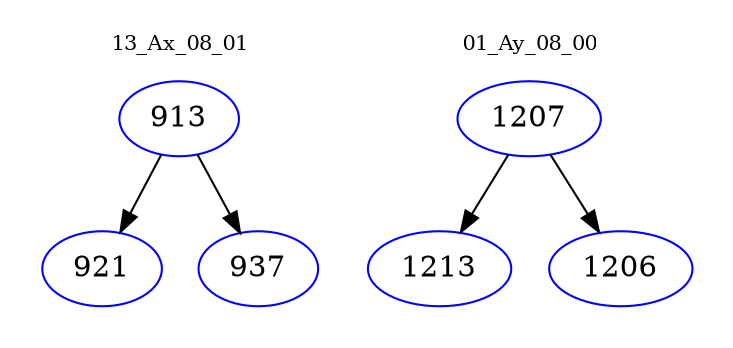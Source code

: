 digraph{
subgraph cluster_0 {
color = white
label = "13_Ax_08_01";
fontsize=10;
T0_913 [label="913", color="blue"]
T0_913 -> T0_921 [color="black"]
T0_921 [label="921", color="blue"]
T0_913 -> T0_937 [color="black"]
T0_937 [label="937", color="blue"]
}
subgraph cluster_1 {
color = white
label = "01_Ay_08_00";
fontsize=10;
T1_1207 [label="1207", color="blue"]
T1_1207 -> T1_1213 [color="black"]
T1_1213 [label="1213", color="blue"]
T1_1207 -> T1_1206 [color="black"]
T1_1206 [label="1206", color="blue"]
}
}
